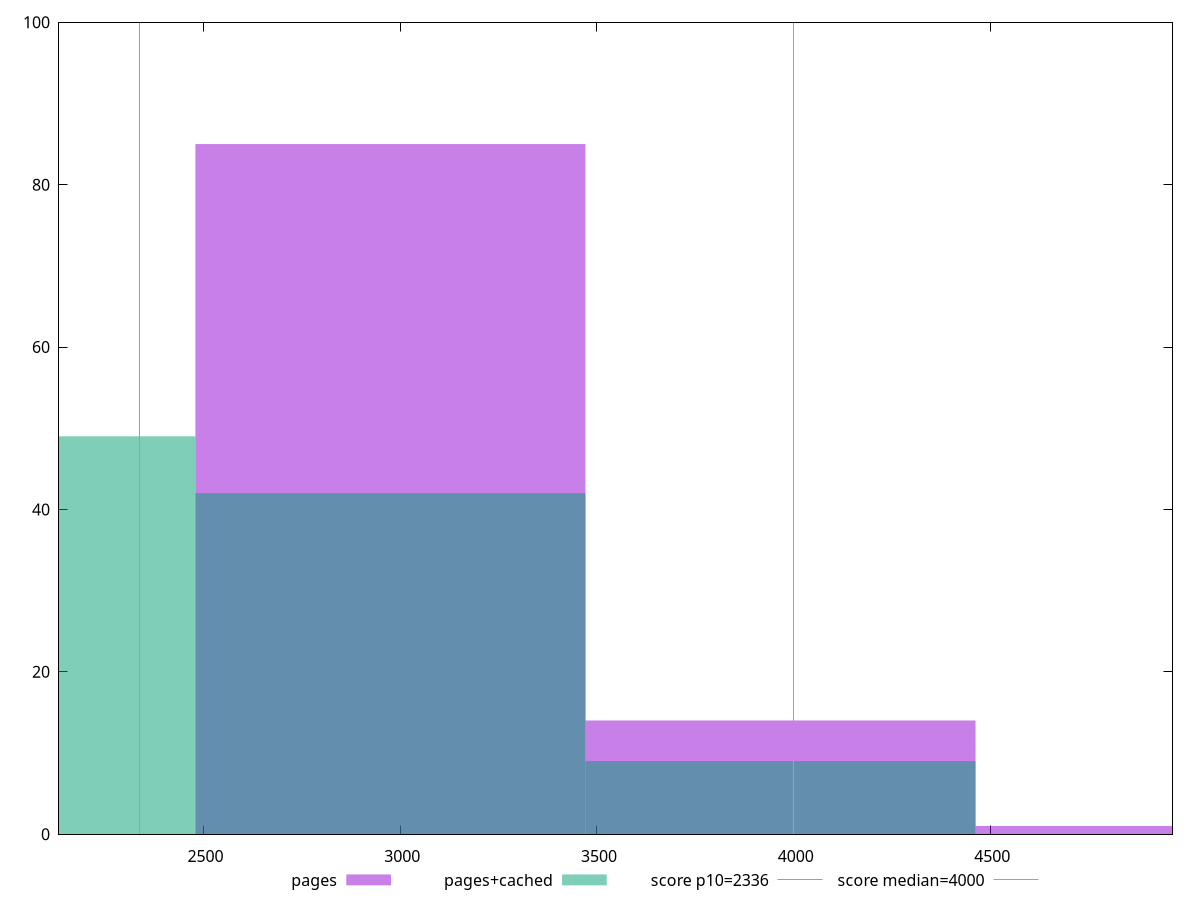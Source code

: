 reset

$pages <<EOF
2974.917263642386 85
4958.195439403977 1
3966.556351523181 14
EOF

$pagesCached <<EOF
3966.556351523181 9
2974.917263642386 42
1983.2781757615905 49
EOF

set key outside below
set boxwidth 991.6390878807953
set xrange [2132.3865:4963.0915]
set yrange [0:100]
set trange [0:100]
set style fill transparent solid 0.5 noborder

set parametric
set terminal svg size 640, 500 enhanced background rgb 'white'
set output "report_00013_2021-02-09T12-04-24.940Z/first-meaningful-paint/comparison/histogram/0_vs_1.svg"

plot $pages title "pages" with boxes, \
     $pagesCached title "pages+cached" with boxes, \
     2336,t title "score p10=2336", \
     4000,t title "score median=4000"

reset
